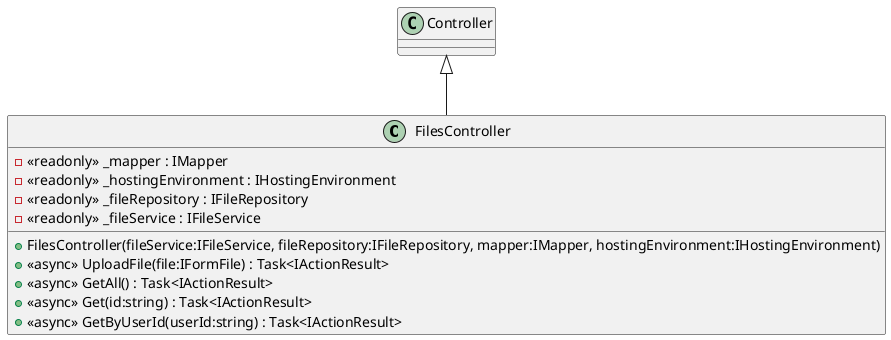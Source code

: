 @startuml
class FilesController {
    - <<readonly>> _mapper : IMapper
    - <<readonly>> _hostingEnvironment : IHostingEnvironment
    - <<readonly>> _fileRepository : IFileRepository
    - <<readonly>> _fileService : IFileService
    + FilesController(fileService:IFileService, fileRepository:IFileRepository, mapper:IMapper, hostingEnvironment:IHostingEnvironment)
    + <<async>> UploadFile(file:IFormFile) : Task<IActionResult>
    + <<async>> GetAll() : Task<IActionResult>
    + <<async>> Get(id:string) : Task<IActionResult>
    + <<async>> GetByUserId(userId:string) : Task<IActionResult>
}
Controller <|-- FilesController
@enduml
